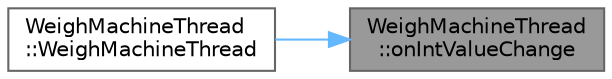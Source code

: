 digraph "WeighMachineThread::onIntValueChange"
{
 // LATEX_PDF_SIZE
  bgcolor="transparent";
  edge [fontname=Helvetica,fontsize=10,labelfontname=Helvetica,labelfontsize=10];
  node [fontname=Helvetica,fontsize=10,shape=box,height=0.2,width=0.4];
  rankdir="RL";
  Node1 [label="WeighMachineThread\l::onIntValueChange",height=0.2,width=0.4,color="gray40", fillcolor="grey60", style="filled", fontcolor="black",tooltip=" "];
  Node1 -> Node2 [dir="back",color="steelblue1",style="solid"];
  Node2 [label="WeighMachineThread\l::WeighMachineThread",height=0.2,width=0.4,color="grey40", fillcolor="white", style="filled",URL="$class_weigh_machine_thread.html#a1a51072472b2db830cbe29dd77a86468",tooltip=" "];
}
